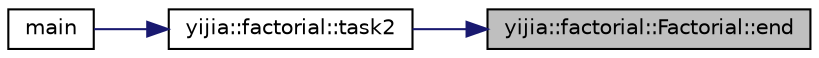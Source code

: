 digraph "yijia::factorial::Factorial::end"
{
 // LATEX_PDF_SIZE
  edge [fontname="Helvetica",fontsize="10",labelfontname="Helvetica",labelfontsize="10"];
  node [fontname="Helvetica",fontsize="10",shape=record];
  rankdir="RL";
  Node1 [label="yijia::factorial::Factorial::end",height=0.2,width=0.4,color="black", fillcolor="grey75", style="filled", fontcolor="black",tooltip="Return iterator to end (place after the last element's itarator)."];
  Node1 -> Node2 [dir="back",color="midnightblue",fontsize="10",style="solid",fontname="Helvetica"];
  Node2 [label="yijia::factorial::task2",height=0.2,width=0.4,color="black", fillcolor="white", style="filled",URL="$namespaceyijia_1_1factorial.html#a8ed011f81a6de73c5dd12fc028236a97",tooltip=" "];
  Node2 -> Node3 [dir="back",color="midnightblue",fontsize="10",style="solid",fontname="Helvetica"];
  Node3 [label="main",height=0.2,width=0.4,color="black", fillcolor="white", style="filled",URL="$main_8cpp.html#ab423fe86e32010f050d776f64231d2b1",tooltip=" "];
}
